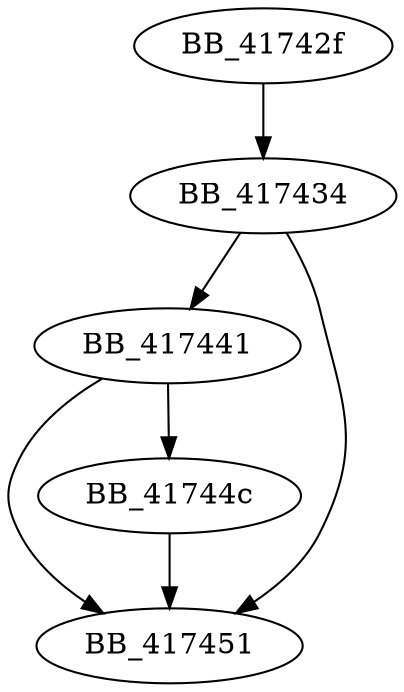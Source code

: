 DiGraph ____lc_handle_func{
BB_41742f->BB_417434
BB_417434->BB_417441
BB_417434->BB_417451
BB_417441->BB_41744c
BB_417441->BB_417451
BB_41744c->BB_417451
}
